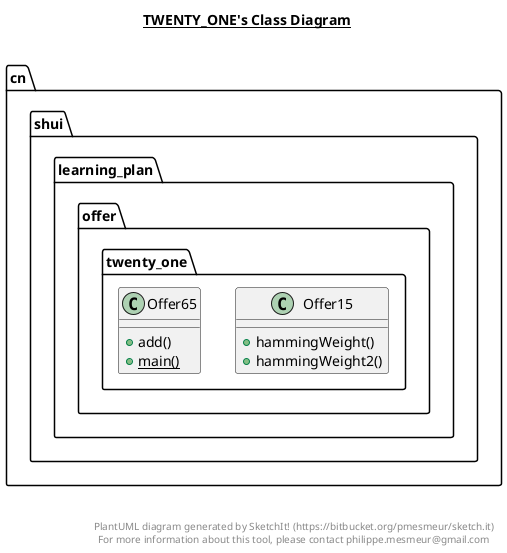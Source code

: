 @startuml

title __TWENTY_ONE's Class Diagram__\n

  namespace cn.shui.learning_plan.offer.twenty_one {
    class cn.shui.learning_plan.offer.twenty_one.Offer15 {
        + hammingWeight()
        + hammingWeight2()
    }
  }
  

  namespace cn.shui.learning_plan.offer.twenty_one {
    class cn.shui.learning_plan.offer.twenty_one.Offer65 {
        + add()
        {static} + main()
    }
  }
  



right footer


PlantUML diagram generated by SketchIt! (https://bitbucket.org/pmesmeur/sketch.it)
For more information about this tool, please contact philippe.mesmeur@gmail.com
endfooter

@enduml
